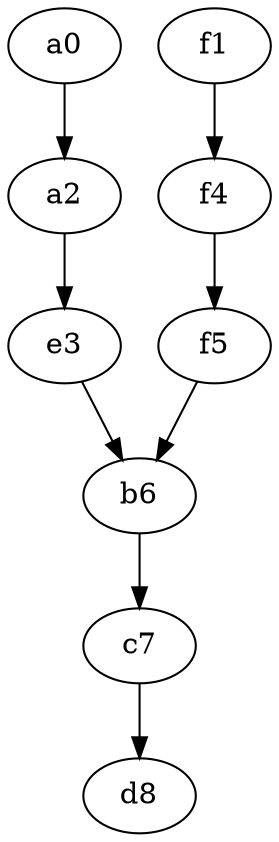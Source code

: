strict digraph {
    1600[label="a0"]
    1602[label="a2"]
    1622[label="b6"]
    1639[label="c7"]
    1656[label="d8"]
    1667[label="e3"]
    1681[label="f1"]
    1684[label="f4"]
    1685[label="f5"]
    1600 -> 1602 [weight=1]
    1602 -> 1667 [weight=1]
    1622 -> 1639 [weight=1]
    1639 -> 1656 [weight=1]
    1667 -> 1622 [weight=1]
    1681 -> 1684 [weight=1]
    1684 -> 1685 [weight=1]
    1685 -> 1622 [weight=1]
}
